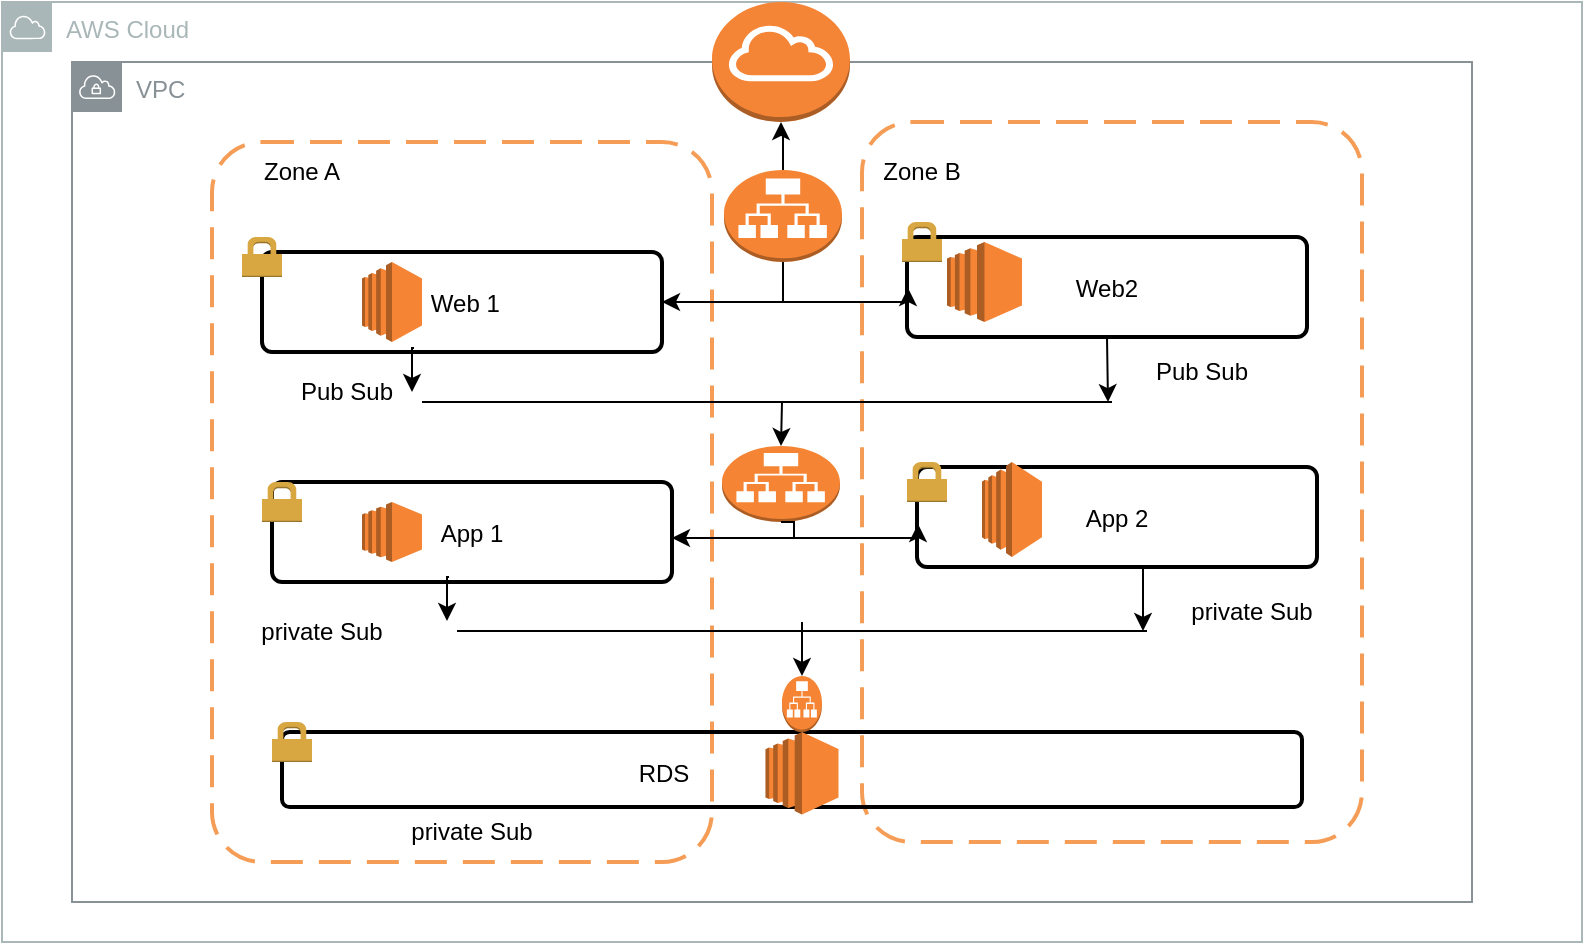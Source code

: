 <mxfile version="22.0.4" type="device">
  <diagram id="CJTJgx32DBK6bhkFqOQU" name="Page-1">
    <mxGraphModel dx="1120" dy="478" grid="1" gridSize="10" guides="1" tooltips="1" connect="1" arrows="1" fold="1" page="1" pageScale="1" pageWidth="850" pageHeight="1100" math="0" shadow="0">
      <root>
        <mxCell id="0" />
        <mxCell id="1" parent="0" />
        <mxCell id="k0hHhOhGo7dog3xeDhLh-5" value="VPC" style="sketch=0;outlineConnect=0;gradientColor=none;html=1;whiteSpace=wrap;fontSize=12;fontStyle=0;shape=mxgraph.aws4.group;grIcon=mxgraph.aws4.group_vpc;strokeColor=#879196;fillColor=none;verticalAlign=top;align=left;spacingLeft=30;fontColor=#879196;dashed=0;" parent="1" vertex="1">
          <mxGeometry x="75" y="80" width="700" height="420" as="geometry" />
        </mxCell>
        <mxCell id="k0hHhOhGo7dog3xeDhLh-1" value="AWS Cloud" style="sketch=0;outlineConnect=0;gradientColor=none;html=1;whiteSpace=wrap;fontSize=12;fontStyle=0;shape=mxgraph.aws4.group;grIcon=mxgraph.aws4.group_aws_cloud;strokeColor=#AAB7B8;fillColor=none;verticalAlign=top;align=left;spacingLeft=30;fontColor=#AAB7B8;dashed=0;" parent="1" vertex="1">
          <mxGeometry x="40" y="50" width="790" height="470" as="geometry" />
        </mxCell>
        <mxCell id="k0hHhOhGo7dog3xeDhLh-2" value="" style="rounded=1;arcSize=10;dashed=1;strokeColor=#F59D56;fillColor=none;gradientColor=none;dashPattern=8 4;strokeWidth=2;" parent="1" vertex="1">
          <mxGeometry x="145" y="120" width="250" height="360" as="geometry" />
        </mxCell>
        <mxCell id="k0hHhOhGo7dog3xeDhLh-3" value="" style="rounded=1;arcSize=10;dashed=1;strokeColor=#F59D56;fillColor=none;gradientColor=none;dashPattern=8 4;strokeWidth=2;" parent="1" vertex="1">
          <mxGeometry x="470" y="110" width="250" height="360" as="geometry" />
        </mxCell>
        <mxCell id="k0hHhOhGo7dog3xeDhLh-6" value="Zone A" style="text;html=1;strokeColor=none;fillColor=none;align=center;verticalAlign=middle;whiteSpace=wrap;rounded=0;" parent="1" vertex="1">
          <mxGeometry x="160" y="120" width="60" height="30" as="geometry" />
        </mxCell>
        <mxCell id="k0hHhOhGo7dog3xeDhLh-7" value="Zone B" style="text;html=1;strokeColor=none;fillColor=none;align=center;verticalAlign=middle;whiteSpace=wrap;rounded=0;" parent="1" vertex="1">
          <mxGeometry x="470" y="120" width="60" height="30" as="geometry" />
        </mxCell>
        <mxCell id="k0hHhOhGo7dog3xeDhLh-8" value=" Web 1" style="rounded=1;arcSize=10;dashed=0;fillColor=none;gradientColor=none;strokeWidth=2;" parent="1" vertex="1">
          <mxGeometry x="170" y="175" width="200" height="50" as="geometry" />
        </mxCell>
        <mxCell id="k0hHhOhGo7dog3xeDhLh-9" value="" style="dashed=0;html=1;shape=mxgraph.aws3.permissions;fillColor=#D9A741;gradientColor=none;dashed=0;" parent="1" vertex="1">
          <mxGeometry x="160" y="167.5" width="20" height="20" as="geometry" />
        </mxCell>
        <mxCell id="k0hHhOhGo7dog3xeDhLh-10" value="App 1" style="rounded=1;arcSize=10;dashed=0;fillColor=none;gradientColor=none;strokeWidth=2;" parent="1" vertex="1">
          <mxGeometry x="175" y="290" width="200" height="50" as="geometry" />
        </mxCell>
        <mxCell id="k0hHhOhGo7dog3xeDhLh-11" value="" style="rounded=1;arcSize=10;dashed=0;fillColor=none;gradientColor=none;strokeWidth=2;" parent="1" vertex="1">
          <mxGeometry x="180" y="415" width="510" height="37.5" as="geometry" />
        </mxCell>
        <mxCell id="k0hHhOhGo7dog3xeDhLh-12" value="Web2" style="rounded=1;arcSize=10;dashed=0;fillColor=none;gradientColor=none;strokeWidth=2;" parent="1" vertex="1">
          <mxGeometry x="492.5" y="167.5" width="200" height="50" as="geometry" />
        </mxCell>
        <mxCell id="k0hHhOhGo7dog3xeDhLh-13" value="App 2" style="rounded=1;arcSize=10;dashed=0;fillColor=none;gradientColor=none;strokeWidth=2;" parent="1" vertex="1">
          <mxGeometry x="497.5" y="282.5" width="200" height="50" as="geometry" />
        </mxCell>
        <mxCell id="k0hHhOhGo7dog3xeDhLh-15" value="" style="dashed=0;html=1;shape=mxgraph.aws3.permissions;fillColor=#D9A741;gradientColor=none;dashed=0;" parent="1" vertex="1">
          <mxGeometry x="175" y="410" width="20" height="20" as="geometry" />
        </mxCell>
        <mxCell id="k0hHhOhGo7dog3xeDhLh-16" value="" style="dashed=0;html=1;shape=mxgraph.aws3.permissions;fillColor=#D9A741;gradientColor=none;dashed=0;" parent="1" vertex="1">
          <mxGeometry x="170" y="290" width="20" height="20" as="geometry" />
        </mxCell>
        <mxCell id="k0hHhOhGo7dog3xeDhLh-18" value="" style="dashed=0;html=1;shape=mxgraph.aws3.permissions;fillColor=#D9A741;gradientColor=none;dashed=0;" parent="1" vertex="1">
          <mxGeometry x="490" y="160" width="20" height="20" as="geometry" />
        </mxCell>
        <mxCell id="k0hHhOhGo7dog3xeDhLh-19" value="" style="dashed=0;html=1;shape=mxgraph.aws3.permissions;fillColor=#D9A741;gradientColor=none;dashed=0;" parent="1" vertex="1">
          <mxGeometry x="492.5" y="280" width="20" height="20" as="geometry" />
        </mxCell>
        <mxCell id="k0hHhOhGo7dog3xeDhLh-22" value="" style="outlineConnect=0;dashed=0;verticalLabelPosition=bottom;verticalAlign=top;align=center;html=1;shape=mxgraph.aws3.ec2;fillColor=#F58534;gradientColor=none;" parent="1" vertex="1">
          <mxGeometry x="421.75" y="415" width="36.5" height="41.25" as="geometry" />
        </mxCell>
        <mxCell id="k0hHhOhGo7dog3xeDhLh-23" value="" style="outlineConnect=0;dashed=0;verticalLabelPosition=bottom;verticalAlign=top;align=center;html=1;shape=mxgraph.aws3.ec2;fillColor=#F58534;gradientColor=none;" parent="1" vertex="1">
          <mxGeometry x="220" y="180" width="30" height="40" as="geometry" />
        </mxCell>
        <mxCell id="k0hHhOhGo7dog3xeDhLh-24" value="" style="outlineConnect=0;dashed=0;verticalLabelPosition=bottom;verticalAlign=top;align=center;html=1;shape=mxgraph.aws3.ec2;fillColor=#F58534;gradientColor=none;" parent="1" vertex="1">
          <mxGeometry x="512.5" y="170" width="37.5" height="40" as="geometry" />
        </mxCell>
        <mxCell id="k0hHhOhGo7dog3xeDhLh-26" value="" style="outlineConnect=0;dashed=0;verticalLabelPosition=bottom;verticalAlign=top;align=center;html=1;shape=mxgraph.aws3.ec2;fillColor=#F58534;gradientColor=none;" parent="1" vertex="1">
          <mxGeometry x="530" y="280" width="30" height="47.5" as="geometry" />
        </mxCell>
        <mxCell id="k0hHhOhGo7dog3xeDhLh-27" value="" style="outlineConnect=0;dashed=0;verticalLabelPosition=bottom;verticalAlign=top;align=center;html=1;shape=mxgraph.aws3.ec2;fillColor=#F58534;gradientColor=none;" parent="1" vertex="1">
          <mxGeometry x="220" y="300" width="30" height="30" as="geometry" />
        </mxCell>
        <mxCell id="k0hHhOhGo7dog3xeDhLh-28" value="Pub Sub" style="text;html=1;strokeColor=none;fillColor=none;align=center;verticalAlign=middle;whiteSpace=wrap;rounded=0;" parent="1" vertex="1">
          <mxGeometry x="180" y="230" width="65" height="30" as="geometry" />
        </mxCell>
        <mxCell id="k0hHhOhGo7dog3xeDhLh-29" value="Pub Sub" style="text;html=1;strokeColor=none;fillColor=none;align=center;verticalAlign=middle;whiteSpace=wrap;rounded=0;" parent="1" vertex="1">
          <mxGeometry x="610" y="220" width="60" height="30" as="geometry" />
        </mxCell>
        <mxCell id="k0hHhOhGo7dog3xeDhLh-30" value="private Sub" style="text;html=1;strokeColor=none;fillColor=none;align=center;verticalAlign=middle;whiteSpace=wrap;rounded=0;" parent="1" vertex="1">
          <mxGeometry x="155" y="350" width="90" height="30" as="geometry" />
        </mxCell>
        <mxCell id="k0hHhOhGo7dog3xeDhLh-32" value="private Sub" style="text;html=1;strokeColor=none;fillColor=none;align=center;verticalAlign=middle;whiteSpace=wrap;rounded=0;" parent="1" vertex="1">
          <mxGeometry x="620" y="340" width="90" height="30" as="geometry" />
        </mxCell>
        <mxCell id="NFWhSgiE6PL1_wkVy4Nq-1" value="" style="outlineConnect=0;dashed=0;verticalLabelPosition=bottom;verticalAlign=top;align=center;html=1;shape=mxgraph.aws3.internet_gateway;fillColor=#F58536;gradientColor=none;" vertex="1" parent="1">
          <mxGeometry x="395" y="50" width="69" height="60" as="geometry" />
        </mxCell>
        <mxCell id="NFWhSgiE6PL1_wkVy4Nq-4" style="edgeStyle=orthogonalEdgeStyle;rounded=0;orthogonalLoop=1;jettySize=auto;html=1;exitX=0.5;exitY=1;exitDx=0;exitDy=0;exitPerimeter=0;entryX=1;entryY=0.5;entryDx=0;entryDy=0;" edge="1" parent="1" source="NFWhSgiE6PL1_wkVy4Nq-2" target="k0hHhOhGo7dog3xeDhLh-8">
          <mxGeometry relative="1" as="geometry">
            <Array as="points">
              <mxPoint x="431" y="200" />
            </Array>
          </mxGeometry>
        </mxCell>
        <mxCell id="NFWhSgiE6PL1_wkVy4Nq-29" value="" style="edgeStyle=orthogonalEdgeStyle;rounded=0;orthogonalLoop=1;jettySize=auto;html=1;" edge="1" parent="1" source="NFWhSgiE6PL1_wkVy4Nq-2" target="NFWhSgiE6PL1_wkVy4Nq-1">
          <mxGeometry relative="1" as="geometry" />
        </mxCell>
        <mxCell id="NFWhSgiE6PL1_wkVy4Nq-2" value="" style="outlineConnect=0;dashed=0;verticalLabelPosition=bottom;verticalAlign=top;align=center;html=1;shape=mxgraph.aws3.application_load_balancer;fillColor=#F58534;gradientColor=none;" vertex="1" parent="1">
          <mxGeometry x="401" y="134" width="59" height="46" as="geometry" />
        </mxCell>
        <mxCell id="NFWhSgiE6PL1_wkVy4Nq-5" style="edgeStyle=orthogonalEdgeStyle;rounded=0;orthogonalLoop=1;jettySize=auto;html=1;exitX=0.5;exitY=1;exitDx=0;exitDy=0;exitPerimeter=0;" edge="1" parent="1" source="NFWhSgiE6PL1_wkVy4Nq-2">
          <mxGeometry relative="1" as="geometry">
            <mxPoint x="441" y="190" as="sourcePoint" />
            <mxPoint x="493" y="193" as="targetPoint" />
            <Array as="points">
              <mxPoint x="431" y="200" />
              <mxPoint x="493" y="200" />
            </Array>
          </mxGeometry>
        </mxCell>
        <mxCell id="NFWhSgiE6PL1_wkVy4Nq-6" style="edgeStyle=orthogonalEdgeStyle;rounded=0;orthogonalLoop=1;jettySize=auto;html=1;exitX=0.5;exitY=1;exitDx=0;exitDy=0;exitPerimeter=0;entryX=1;entryY=0.5;entryDx=0;entryDy=0;" edge="1" parent="1" source="NFWhSgiE6PL1_wkVy4Nq-7">
          <mxGeometry relative="1" as="geometry">
            <mxPoint x="375" y="318" as="targetPoint" />
            <Array as="points">
              <mxPoint x="436" y="318" />
            </Array>
          </mxGeometry>
        </mxCell>
        <mxCell id="NFWhSgiE6PL1_wkVy4Nq-7" value="" style="outlineConnect=0;dashed=0;verticalLabelPosition=bottom;verticalAlign=top;align=center;html=1;shape=mxgraph.aws3.application_load_balancer;fillColor=#F58534;gradientColor=none;" vertex="1" parent="1">
          <mxGeometry x="400" y="272" width="59" height="38" as="geometry" />
        </mxCell>
        <mxCell id="NFWhSgiE6PL1_wkVy4Nq-8" style="edgeStyle=orthogonalEdgeStyle;rounded=0;orthogonalLoop=1;jettySize=auto;html=1;exitX=0.5;exitY=1;exitDx=0;exitDy=0;exitPerimeter=0;" edge="1" parent="1" source="NFWhSgiE6PL1_wkVy4Nq-7">
          <mxGeometry relative="1" as="geometry">
            <mxPoint x="446" y="308" as="sourcePoint" />
            <mxPoint x="498" y="311" as="targetPoint" />
            <Array as="points">
              <mxPoint x="436" y="318" />
              <mxPoint x="498" y="318" />
            </Array>
          </mxGeometry>
        </mxCell>
        <mxCell id="NFWhSgiE6PL1_wkVy4Nq-10" value="" style="endArrow=none;html=1;rounded=0;" edge="1" parent="1">
          <mxGeometry width="50" height="50" relative="1" as="geometry">
            <mxPoint x="250" y="250" as="sourcePoint" />
            <mxPoint x="595" y="250" as="targetPoint" />
            <Array as="points">
              <mxPoint x="430" y="250" />
            </Array>
          </mxGeometry>
        </mxCell>
        <mxCell id="NFWhSgiE6PL1_wkVy4Nq-11" style="edgeStyle=orthogonalEdgeStyle;rounded=0;orthogonalLoop=1;jettySize=auto;html=1;exitX=0.38;exitY=0.96;exitDx=0;exitDy=0;entryX=1;entryY=0.5;entryDx=0;entryDy=0;exitPerimeter=0;" edge="1" parent="1" source="k0hHhOhGo7dog3xeDhLh-8" target="k0hHhOhGo7dog3xeDhLh-28">
          <mxGeometry relative="1" as="geometry" />
        </mxCell>
        <mxCell id="NFWhSgiE6PL1_wkVy4Nq-13" style="edgeStyle=orthogonalEdgeStyle;rounded=0;orthogonalLoop=1;jettySize=auto;html=1;exitX=0.5;exitY=1;exitDx=0;exitDy=0;entryX=0.492;entryY=0.389;entryDx=0;entryDy=0;entryPerimeter=0;" edge="1" parent="1" source="k0hHhOhGo7dog3xeDhLh-12" target="k0hHhOhGo7dog3xeDhLh-3">
          <mxGeometry relative="1" as="geometry" />
        </mxCell>
        <mxCell id="NFWhSgiE6PL1_wkVy4Nq-15" value="" style="endArrow=classic;html=1;rounded=0;entryX=0.5;entryY=0;entryDx=0;entryDy=0;entryPerimeter=0;" edge="1" parent="1" target="NFWhSgiE6PL1_wkVy4Nq-7">
          <mxGeometry width="50" height="50" relative="1" as="geometry">
            <mxPoint x="430" y="250" as="sourcePoint" />
            <mxPoint x="450" y="230" as="targetPoint" />
          </mxGeometry>
        </mxCell>
        <mxCell id="NFWhSgiE6PL1_wkVy4Nq-22" value="" style="outlineConnect=0;dashed=0;verticalLabelPosition=bottom;verticalAlign=top;align=center;html=1;shape=mxgraph.aws3.application_load_balancer;fillColor=#F58534;gradientColor=none;" vertex="1" parent="1">
          <mxGeometry x="430" y="387" width="20" height="28" as="geometry" />
        </mxCell>
        <mxCell id="NFWhSgiE6PL1_wkVy4Nq-23" value="" style="endArrow=none;html=1;rounded=0;" edge="1" parent="1">
          <mxGeometry width="50" height="50" relative="1" as="geometry">
            <mxPoint x="267.5" y="364.5" as="sourcePoint" />
            <mxPoint x="612.5" y="364.5" as="targetPoint" />
            <Array as="points">
              <mxPoint x="447.5" y="364.5" />
            </Array>
          </mxGeometry>
        </mxCell>
        <mxCell id="NFWhSgiE6PL1_wkVy4Nq-24" style="edgeStyle=orthogonalEdgeStyle;rounded=0;orthogonalLoop=1;jettySize=auto;html=1;exitX=0.38;exitY=0.96;exitDx=0;exitDy=0;entryX=1;entryY=0.5;entryDx=0;entryDy=0;exitPerimeter=0;" edge="1" parent="1">
          <mxGeometry relative="1" as="geometry">
            <mxPoint x="263.5" y="337.5" as="sourcePoint" />
            <mxPoint x="262.5" y="359.5" as="targetPoint" />
          </mxGeometry>
        </mxCell>
        <mxCell id="NFWhSgiE6PL1_wkVy4Nq-25" style="edgeStyle=orthogonalEdgeStyle;rounded=0;orthogonalLoop=1;jettySize=auto;html=1;exitX=0.5;exitY=1;exitDx=0;exitDy=0;entryX=0.492;entryY=0.389;entryDx=0;entryDy=0;entryPerimeter=0;" edge="1" parent="1">
          <mxGeometry relative="1" as="geometry">
            <mxPoint x="610.5" y="332.5" as="sourcePoint" />
            <mxPoint x="610.5" y="364.5" as="targetPoint" />
          </mxGeometry>
        </mxCell>
        <mxCell id="NFWhSgiE6PL1_wkVy4Nq-26" value="" style="endArrow=classic;html=1;rounded=0;entryX=0.5;entryY=0;entryDx=0;entryDy=0;entryPerimeter=0;" edge="1" parent="1" target="NFWhSgiE6PL1_wkVy4Nq-22">
          <mxGeometry width="50" height="50" relative="1" as="geometry">
            <mxPoint x="440" y="360" as="sourcePoint" />
            <mxPoint x="465" y="322.5" as="targetPoint" />
          </mxGeometry>
        </mxCell>
        <mxCell id="NFWhSgiE6PL1_wkVy4Nq-27" value="RDS" style="text;html=1;strokeColor=none;fillColor=none;align=center;verticalAlign=middle;whiteSpace=wrap;rounded=0;" vertex="1" parent="1">
          <mxGeometry x="341" y="420.63" width="60" height="30" as="geometry" />
        </mxCell>
        <mxCell id="NFWhSgiE6PL1_wkVy4Nq-28" value="private Sub" style="text;html=1;strokeColor=none;fillColor=none;align=center;verticalAlign=middle;whiteSpace=wrap;rounded=0;" vertex="1" parent="1">
          <mxGeometry x="230" y="450" width="90" height="30" as="geometry" />
        </mxCell>
      </root>
    </mxGraphModel>
  </diagram>
</mxfile>

